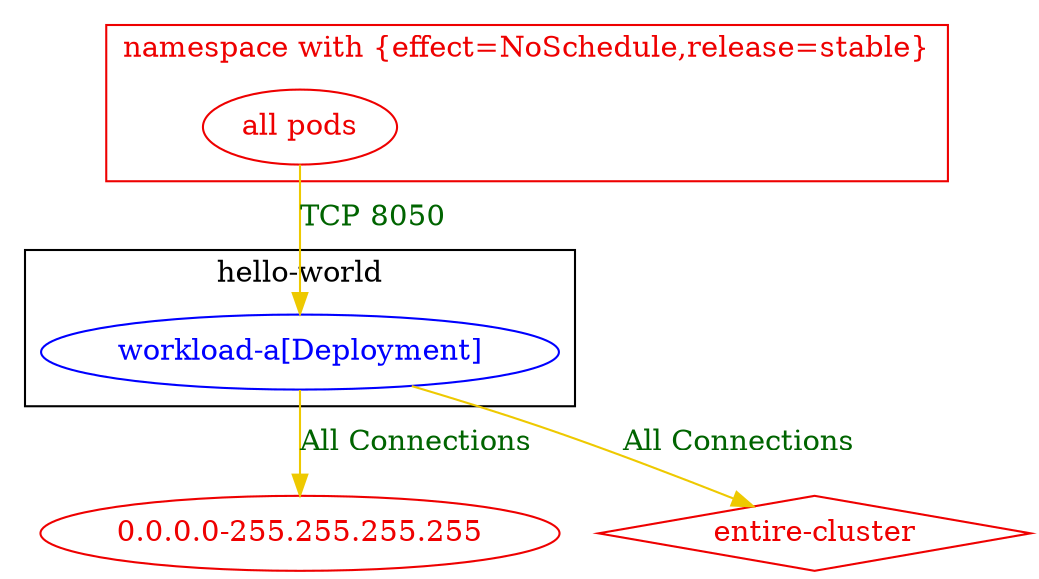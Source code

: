digraph {
	subgraph "cluster_hello_world" {
		color="black"
		fontcolor="black"
		"hello-world/workload-a[Deployment]" [label="workload-a[Deployment]" color="blue" fontcolor="blue"]
		label="hello-world"
	}
	subgraph "cluster_namespace with {effect=NoSchedule,release=stable}" {
		color="red2"
		fontcolor="red2"
		"all pods_in_namespace with {effect=NoSchedule,release=stable}" [label="all pods" color="red2" fontcolor="red2"]
		label="namespace with {effect=NoSchedule,release=stable}"
	}
	"0.0.0.0-255.255.255.255" [label="0.0.0.0-255.255.255.255" color="red2" fontcolor="red2"]
	"entire-cluster" [label="entire-cluster" color="red2" fontcolor="red2" shape=diamond]
	"all pods_in_namespace with {effect=NoSchedule,release=stable}" -> "hello-world/workload-a[Deployment]" [label="TCP 8050" color="gold2" fontcolor="darkgreen" weight=1]
	"hello-world/workload-a[Deployment]" -> "0.0.0.0-255.255.255.255" [label="All Connections" color="gold2" fontcolor="darkgreen"]
	"hello-world/workload-a[Deployment]" -> "entire-cluster" [label="All Connections" color="gold2" fontcolor="darkgreen" weight=0.5]
}